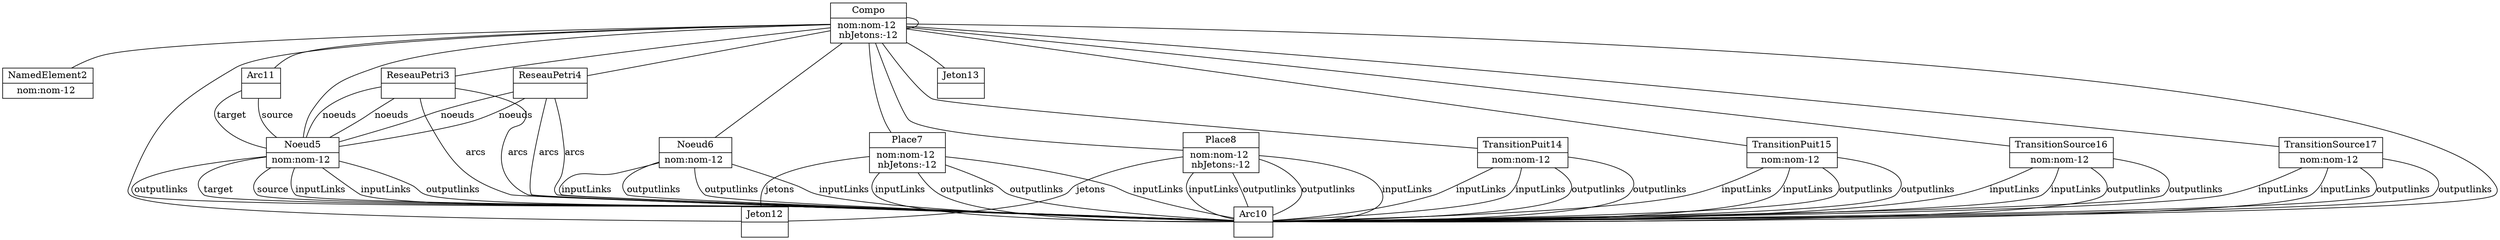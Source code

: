 Graph g{ 
struct1 [shape=record,label="{NamedElement1| nom:nom-12 \n}"];
struct1 -- struct1 ;
struct2 [shape=record,label="{NamedElement2| nom:nom-12 \n}"];
struct1 -- struct2 ;
struct3 -- struct5 [label="noeuds"]   ;
struct3 -- struct5 [label="noeuds"]   ;
struct3 -- struct10 [label="arcs"]   ;
struct3 -- struct10 [label="arcs"]   ;
struct3 [shape=record,label="{ReseauPetri3|}"];
struct1 -- struct3 ;
struct4 -- struct5 [label="noeuds"]   ;
struct4 -- struct5 [label="noeuds"]   ;
struct4 -- struct10 [label="arcs"]   ;
struct4 -- struct10 [label="arcs"]   ;
struct4 [shape=record,label="{ReseauPetri4|}"];
struct1 -- struct4 ;
struct5 -- struct10 [label="inputLinks"]   ;
struct5 -- struct10 [label="inputLinks"]   ;
struct5 -- struct10 [label="outputlinks"]   ;
struct5 -- struct10 [label="outputlinks"]   ;
struct5 [shape=record,label="{Noeud5| nom:nom-12 \n}"];
struct1 -- struct5 ;
struct6 -- struct10 [label="inputLinks"]   ;
struct6 -- struct10 [label="inputLinks"]   ;
struct6 -- struct10 [label="outputlinks"]   ;
struct6 -- struct10 [label="outputlinks"]   ;
struct6 [shape=record,label="{Noeud6| nom:nom-12 \n}"];
struct1 -- struct6 ;
struct7 -- struct10 [label="inputLinks"]   ;
struct7 -- struct10 [label="inputLinks"]   ;
struct7 -- struct10 [label="outputlinks"]   ;
struct7 -- struct10 [label="outputlinks"]   ;
struct7 -- struct12 [label="jetons"]   ;
struct7 [shape=record,label="{Place7| nom:nom-12 \n nbJetons:-12 \n}"];
struct1 -- struct7 ;
struct8 -- struct10 [label="inputLinks"]   ;
struct8 -- struct10 [label="inputLinks"]   ;
struct8 -- struct10 [label="outputlinks"]   ;
struct8 -- struct10 [label="outputlinks"]   ;
struct8 -- struct12 [label="jetons"]   ;
struct8 [shape=record,label="{Place8| nom:nom-12 \n nbJetons:-12 \n}"];
struct1 -- struct8 ;
struct1 [shape=record,label="{Compo| nom:nom-12 \n nbJetons:-12 \n}"]; 
struct10 -- struct5 [label="target"]   ;
struct10 -- struct5 [label="source"]   ;
struct10 [shape=record,label="{Arc10|}"];
struct1 -- struct10 ;
struct11 -- struct5 [label="target"]   ;
struct11 -- struct5 [label="source"]   ;
struct11 [shape=record,label="{Arc11|}"];
struct1 -- struct11 ;
struct12 [shape=record,label="{Jeton12|}"];
struct1 -- struct12 ;
struct13 [shape=record,label="{Jeton13|}"];
struct1 -- struct13 ;
struct14 -- struct10 [label="inputLinks"]   ;
struct14 -- struct10 [label="inputLinks"]   ;
struct14 -- struct10 [label="outputlinks"]   ;
struct14 -- struct10 [label="outputlinks"]   ;
struct14 [shape=record,label="{TransitionPuit14| nom:nom-12 \n}"];
struct1 -- struct14 ;
struct15 -- struct10 [label="inputLinks"]   ;
struct15 -- struct10 [label="inputLinks"]   ;
struct15 -- struct10 [label="outputlinks"]   ;
struct15 -- struct10 [label="outputlinks"]   ;
struct15 [shape=record,label="{TransitionPuit15| nom:nom-12 \n}"];
struct1 -- struct15 ;
struct16 -- struct10 [label="inputLinks"]   ;
struct16 -- struct10 [label="inputLinks"]   ;
struct16 -- struct10 [label="outputlinks"]   ;
struct16 -- struct10 [label="outputlinks"]   ;
struct16 [shape=record,label="{TransitionSource16| nom:nom-12 \n}"];
struct1 -- struct16 ;
struct17 -- struct10 [label="inputLinks"]   ;
struct17 -- struct10 [label="inputLinks"]   ;
struct17 -- struct10 [label="outputlinks"]   ;
struct17 -- struct10 [label="outputlinks"]   ;
struct17 [shape=record,label="{TransitionSource17| nom:nom-12 \n}"];
struct1 -- struct17 ;
} 
